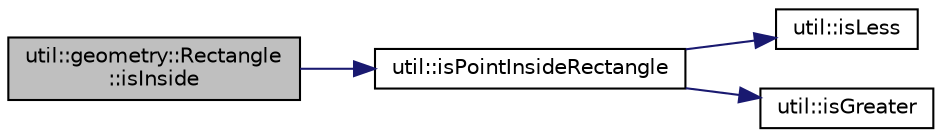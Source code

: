 digraph "util::geometry::Rectangle::isInside"
{
  edge [fontname="Helvetica",fontsize="10",labelfontname="Helvetica",labelfontsize="10"];
  node [fontname="Helvetica",fontsize="10",shape=record];
  rankdir="LR";
  Node34 [label="util::geometry::Rectangle\l::isInside",height=0.2,width=0.4,color="black", fillcolor="grey75", style="filled", fontcolor="black"];
  Node34 -> Node35 [color="midnightblue",fontsize="10",style="solid",fontname="Helvetica"];
  Node35 [label="util::isPointInsideRectangle",height=0.2,width=0.4,color="black", fillcolor="white", style="filled",URL="$namespaceutil.html#ae95a03ba8a9adb6aac7260048c38b9db",tooltip="Checks if point is inside a rectangle. "];
  Node35 -> Node36 [color="midnightblue",fontsize="10",style="solid",fontname="Helvetica"];
  Node36 [label="util::isLess",height=0.2,width=0.4,color="black", fillcolor="white", style="filled",URL="$namespaceutil.html#a868a26599b6b844d08d30063ac898319",tooltip="Returns true if a < b. "];
  Node35 -> Node37 [color="midnightblue",fontsize="10",style="solid",fontname="Helvetica"];
  Node37 [label="util::isGreater",height=0.2,width=0.4,color="black", fillcolor="white", style="filled",URL="$namespaceutil.html#a227b5f8acbd7a403a033663c8893d631",tooltip="Returns true if a > b. "];
}
